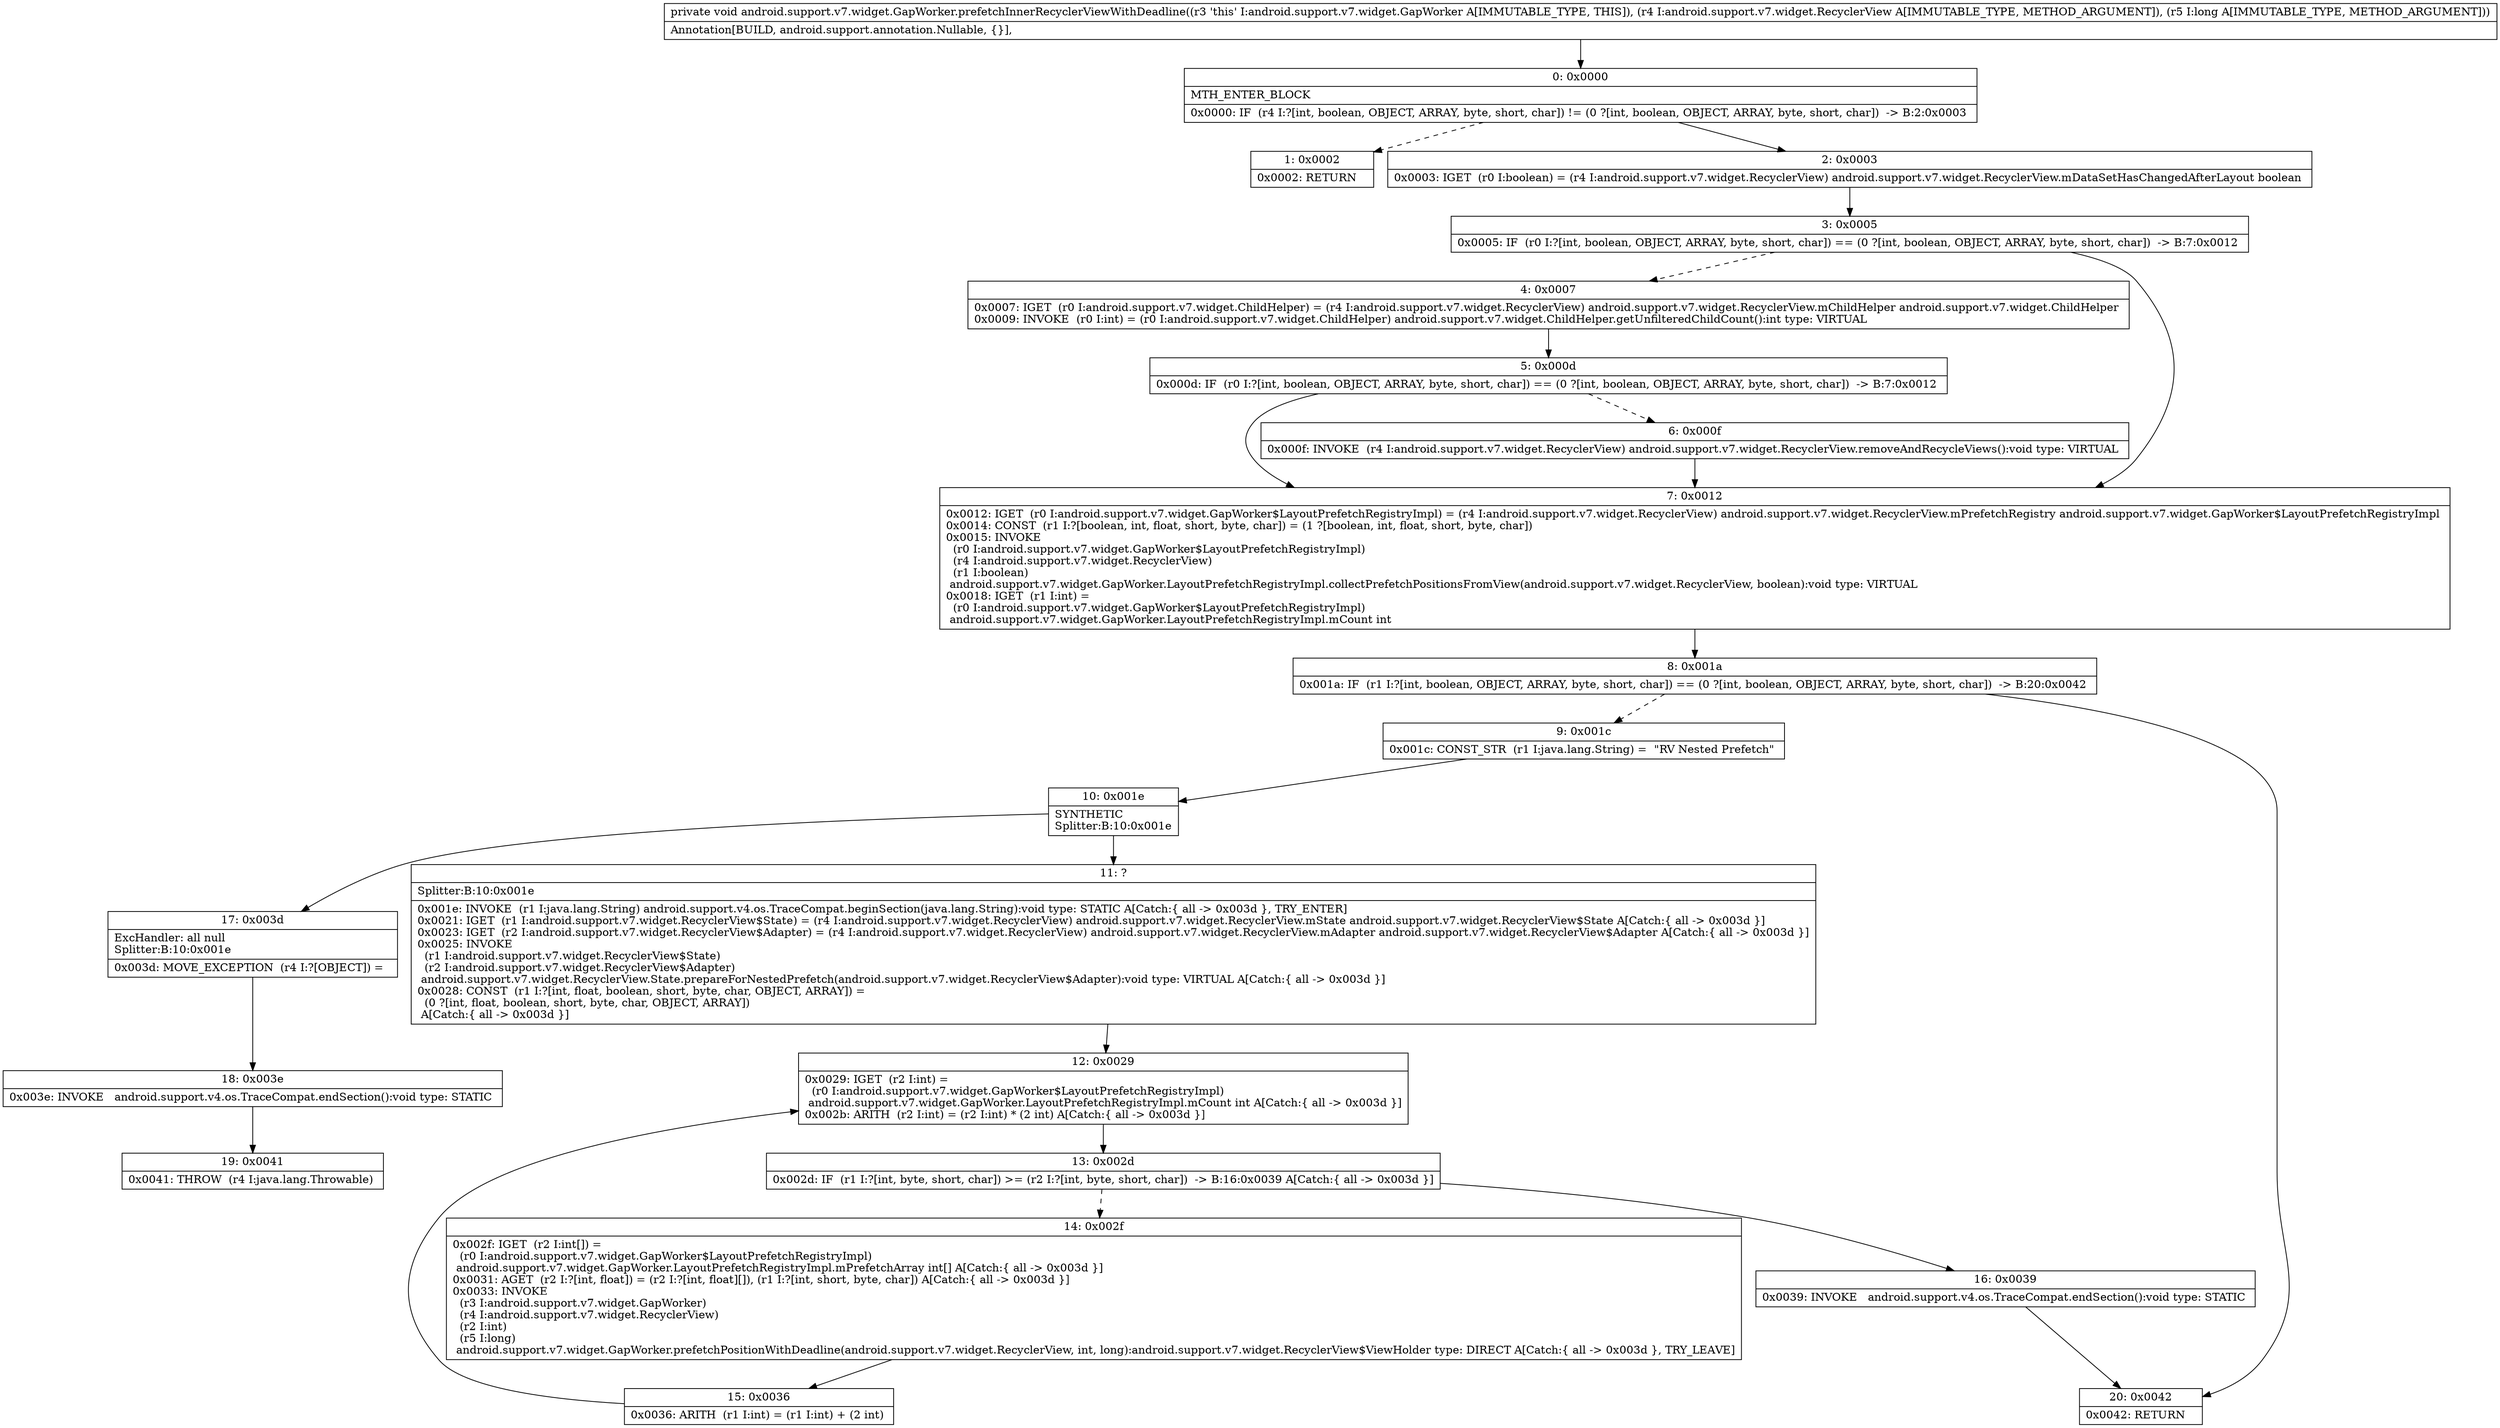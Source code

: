 digraph "CFG forandroid.support.v7.widget.GapWorker.prefetchInnerRecyclerViewWithDeadline(Landroid\/support\/v7\/widget\/RecyclerView;J)V" {
Node_0 [shape=record,label="{0\:\ 0x0000|MTH_ENTER_BLOCK\l|0x0000: IF  (r4 I:?[int, boolean, OBJECT, ARRAY, byte, short, char]) != (0 ?[int, boolean, OBJECT, ARRAY, byte, short, char])  \-\> B:2:0x0003 \l}"];
Node_1 [shape=record,label="{1\:\ 0x0002|0x0002: RETURN   \l}"];
Node_2 [shape=record,label="{2\:\ 0x0003|0x0003: IGET  (r0 I:boolean) = (r4 I:android.support.v7.widget.RecyclerView) android.support.v7.widget.RecyclerView.mDataSetHasChangedAfterLayout boolean \l}"];
Node_3 [shape=record,label="{3\:\ 0x0005|0x0005: IF  (r0 I:?[int, boolean, OBJECT, ARRAY, byte, short, char]) == (0 ?[int, boolean, OBJECT, ARRAY, byte, short, char])  \-\> B:7:0x0012 \l}"];
Node_4 [shape=record,label="{4\:\ 0x0007|0x0007: IGET  (r0 I:android.support.v7.widget.ChildHelper) = (r4 I:android.support.v7.widget.RecyclerView) android.support.v7.widget.RecyclerView.mChildHelper android.support.v7.widget.ChildHelper \l0x0009: INVOKE  (r0 I:int) = (r0 I:android.support.v7.widget.ChildHelper) android.support.v7.widget.ChildHelper.getUnfilteredChildCount():int type: VIRTUAL \l}"];
Node_5 [shape=record,label="{5\:\ 0x000d|0x000d: IF  (r0 I:?[int, boolean, OBJECT, ARRAY, byte, short, char]) == (0 ?[int, boolean, OBJECT, ARRAY, byte, short, char])  \-\> B:7:0x0012 \l}"];
Node_6 [shape=record,label="{6\:\ 0x000f|0x000f: INVOKE  (r4 I:android.support.v7.widget.RecyclerView) android.support.v7.widget.RecyclerView.removeAndRecycleViews():void type: VIRTUAL \l}"];
Node_7 [shape=record,label="{7\:\ 0x0012|0x0012: IGET  (r0 I:android.support.v7.widget.GapWorker$LayoutPrefetchRegistryImpl) = (r4 I:android.support.v7.widget.RecyclerView) android.support.v7.widget.RecyclerView.mPrefetchRegistry android.support.v7.widget.GapWorker$LayoutPrefetchRegistryImpl \l0x0014: CONST  (r1 I:?[boolean, int, float, short, byte, char]) = (1 ?[boolean, int, float, short, byte, char]) \l0x0015: INVOKE  \l  (r0 I:android.support.v7.widget.GapWorker$LayoutPrefetchRegistryImpl)\l  (r4 I:android.support.v7.widget.RecyclerView)\l  (r1 I:boolean)\l android.support.v7.widget.GapWorker.LayoutPrefetchRegistryImpl.collectPrefetchPositionsFromView(android.support.v7.widget.RecyclerView, boolean):void type: VIRTUAL \l0x0018: IGET  (r1 I:int) = \l  (r0 I:android.support.v7.widget.GapWorker$LayoutPrefetchRegistryImpl)\l android.support.v7.widget.GapWorker.LayoutPrefetchRegistryImpl.mCount int \l}"];
Node_8 [shape=record,label="{8\:\ 0x001a|0x001a: IF  (r1 I:?[int, boolean, OBJECT, ARRAY, byte, short, char]) == (0 ?[int, boolean, OBJECT, ARRAY, byte, short, char])  \-\> B:20:0x0042 \l}"];
Node_9 [shape=record,label="{9\:\ 0x001c|0x001c: CONST_STR  (r1 I:java.lang.String) =  \"RV Nested Prefetch\" \l}"];
Node_10 [shape=record,label="{10\:\ 0x001e|SYNTHETIC\lSplitter:B:10:0x001e\l}"];
Node_11 [shape=record,label="{11\:\ ?|Splitter:B:10:0x001e\l|0x001e: INVOKE  (r1 I:java.lang.String) android.support.v4.os.TraceCompat.beginSection(java.lang.String):void type: STATIC A[Catch:\{ all \-\> 0x003d \}, TRY_ENTER]\l0x0021: IGET  (r1 I:android.support.v7.widget.RecyclerView$State) = (r4 I:android.support.v7.widget.RecyclerView) android.support.v7.widget.RecyclerView.mState android.support.v7.widget.RecyclerView$State A[Catch:\{ all \-\> 0x003d \}]\l0x0023: IGET  (r2 I:android.support.v7.widget.RecyclerView$Adapter) = (r4 I:android.support.v7.widget.RecyclerView) android.support.v7.widget.RecyclerView.mAdapter android.support.v7.widget.RecyclerView$Adapter A[Catch:\{ all \-\> 0x003d \}]\l0x0025: INVOKE  \l  (r1 I:android.support.v7.widget.RecyclerView$State)\l  (r2 I:android.support.v7.widget.RecyclerView$Adapter)\l android.support.v7.widget.RecyclerView.State.prepareForNestedPrefetch(android.support.v7.widget.RecyclerView$Adapter):void type: VIRTUAL A[Catch:\{ all \-\> 0x003d \}]\l0x0028: CONST  (r1 I:?[int, float, boolean, short, byte, char, OBJECT, ARRAY]) = \l  (0 ?[int, float, boolean, short, byte, char, OBJECT, ARRAY])\l A[Catch:\{ all \-\> 0x003d \}]\l}"];
Node_12 [shape=record,label="{12\:\ 0x0029|0x0029: IGET  (r2 I:int) = \l  (r0 I:android.support.v7.widget.GapWorker$LayoutPrefetchRegistryImpl)\l android.support.v7.widget.GapWorker.LayoutPrefetchRegistryImpl.mCount int A[Catch:\{ all \-\> 0x003d \}]\l0x002b: ARITH  (r2 I:int) = (r2 I:int) * (2 int) A[Catch:\{ all \-\> 0x003d \}]\l}"];
Node_13 [shape=record,label="{13\:\ 0x002d|0x002d: IF  (r1 I:?[int, byte, short, char]) \>= (r2 I:?[int, byte, short, char])  \-\> B:16:0x0039 A[Catch:\{ all \-\> 0x003d \}]\l}"];
Node_14 [shape=record,label="{14\:\ 0x002f|0x002f: IGET  (r2 I:int[]) = \l  (r0 I:android.support.v7.widget.GapWorker$LayoutPrefetchRegistryImpl)\l android.support.v7.widget.GapWorker.LayoutPrefetchRegistryImpl.mPrefetchArray int[] A[Catch:\{ all \-\> 0x003d \}]\l0x0031: AGET  (r2 I:?[int, float]) = (r2 I:?[int, float][]), (r1 I:?[int, short, byte, char]) A[Catch:\{ all \-\> 0x003d \}]\l0x0033: INVOKE  \l  (r3 I:android.support.v7.widget.GapWorker)\l  (r4 I:android.support.v7.widget.RecyclerView)\l  (r2 I:int)\l  (r5 I:long)\l android.support.v7.widget.GapWorker.prefetchPositionWithDeadline(android.support.v7.widget.RecyclerView, int, long):android.support.v7.widget.RecyclerView$ViewHolder type: DIRECT A[Catch:\{ all \-\> 0x003d \}, TRY_LEAVE]\l}"];
Node_15 [shape=record,label="{15\:\ 0x0036|0x0036: ARITH  (r1 I:int) = (r1 I:int) + (2 int) \l}"];
Node_16 [shape=record,label="{16\:\ 0x0039|0x0039: INVOKE   android.support.v4.os.TraceCompat.endSection():void type: STATIC \l}"];
Node_17 [shape=record,label="{17\:\ 0x003d|ExcHandler: all null\lSplitter:B:10:0x001e\l|0x003d: MOVE_EXCEPTION  (r4 I:?[OBJECT]) =  \l}"];
Node_18 [shape=record,label="{18\:\ 0x003e|0x003e: INVOKE   android.support.v4.os.TraceCompat.endSection():void type: STATIC \l}"];
Node_19 [shape=record,label="{19\:\ 0x0041|0x0041: THROW  (r4 I:java.lang.Throwable) \l}"];
Node_20 [shape=record,label="{20\:\ 0x0042|0x0042: RETURN   \l}"];
MethodNode[shape=record,label="{private void android.support.v7.widget.GapWorker.prefetchInnerRecyclerViewWithDeadline((r3 'this' I:android.support.v7.widget.GapWorker A[IMMUTABLE_TYPE, THIS]), (r4 I:android.support.v7.widget.RecyclerView A[IMMUTABLE_TYPE, METHOD_ARGUMENT]), (r5 I:long A[IMMUTABLE_TYPE, METHOD_ARGUMENT]))  | Annotation[BUILD, android.support.annotation.Nullable, \{\}], \l}"];
MethodNode -> Node_0;
Node_0 -> Node_1[style=dashed];
Node_0 -> Node_2;
Node_2 -> Node_3;
Node_3 -> Node_4[style=dashed];
Node_3 -> Node_7;
Node_4 -> Node_5;
Node_5 -> Node_6[style=dashed];
Node_5 -> Node_7;
Node_6 -> Node_7;
Node_7 -> Node_8;
Node_8 -> Node_9[style=dashed];
Node_8 -> Node_20;
Node_9 -> Node_10;
Node_10 -> Node_11;
Node_10 -> Node_17;
Node_11 -> Node_12;
Node_12 -> Node_13;
Node_13 -> Node_14[style=dashed];
Node_13 -> Node_16;
Node_14 -> Node_15;
Node_15 -> Node_12;
Node_16 -> Node_20;
Node_17 -> Node_18;
Node_18 -> Node_19;
}


